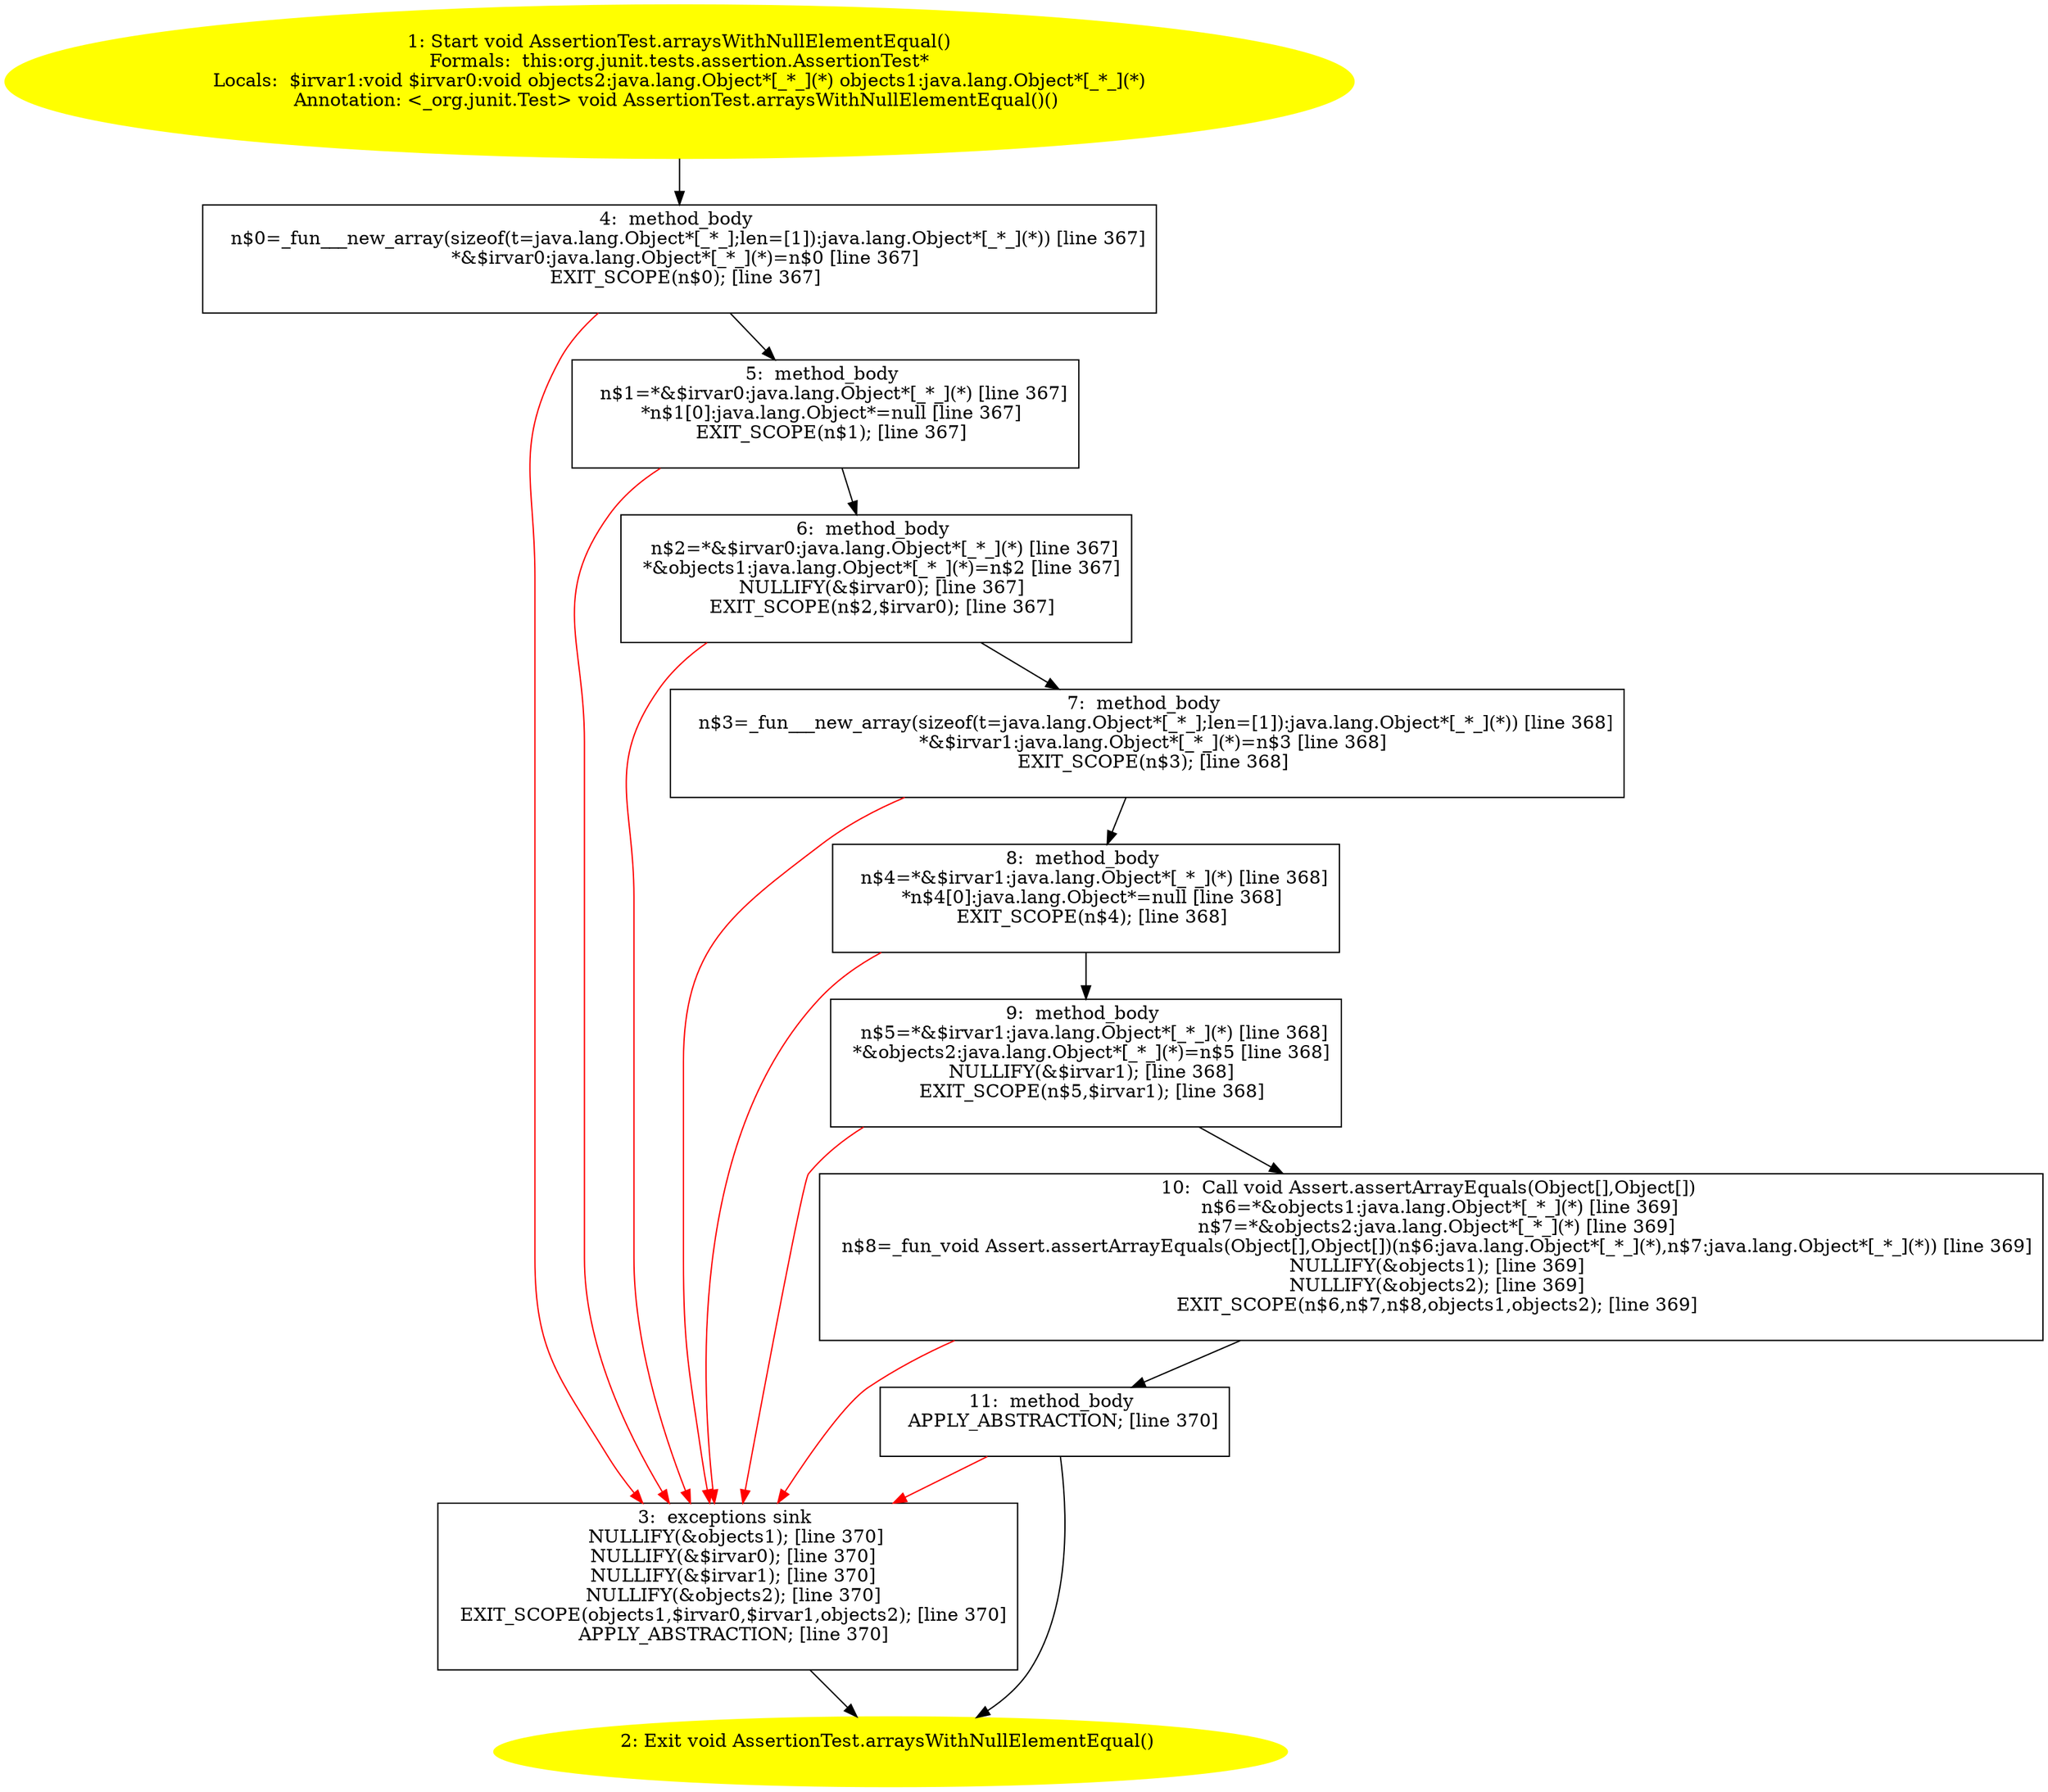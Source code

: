 /* @generated */
digraph cfg {
"org.junit.tests.assertion.AssertionTest.arraysWithNullElementEqual():void.e06f22479518a4f66a218cacb0dd617f_1" [label="1: Start void AssertionTest.arraysWithNullElementEqual()\nFormals:  this:org.junit.tests.assertion.AssertionTest*\nLocals:  $irvar1:void $irvar0:void objects2:java.lang.Object*[_*_](*) objects1:java.lang.Object*[_*_](*)\nAnnotation: <_org.junit.Test> void AssertionTest.arraysWithNullElementEqual()() \n  " color=yellow style=filled]
	

	 "org.junit.tests.assertion.AssertionTest.arraysWithNullElementEqual():void.e06f22479518a4f66a218cacb0dd617f_1" -> "org.junit.tests.assertion.AssertionTest.arraysWithNullElementEqual():void.e06f22479518a4f66a218cacb0dd617f_4" ;
"org.junit.tests.assertion.AssertionTest.arraysWithNullElementEqual():void.e06f22479518a4f66a218cacb0dd617f_2" [label="2: Exit void AssertionTest.arraysWithNullElementEqual() \n  " color=yellow style=filled]
	

"org.junit.tests.assertion.AssertionTest.arraysWithNullElementEqual():void.e06f22479518a4f66a218cacb0dd617f_3" [label="3:  exceptions sink \n   NULLIFY(&objects1); [line 370]\n  NULLIFY(&$irvar0); [line 370]\n  NULLIFY(&$irvar1); [line 370]\n  NULLIFY(&objects2); [line 370]\n  EXIT_SCOPE(objects1,$irvar0,$irvar1,objects2); [line 370]\n  APPLY_ABSTRACTION; [line 370]\n " shape="box"]
	

	 "org.junit.tests.assertion.AssertionTest.arraysWithNullElementEqual():void.e06f22479518a4f66a218cacb0dd617f_3" -> "org.junit.tests.assertion.AssertionTest.arraysWithNullElementEqual():void.e06f22479518a4f66a218cacb0dd617f_2" ;
"org.junit.tests.assertion.AssertionTest.arraysWithNullElementEqual():void.e06f22479518a4f66a218cacb0dd617f_4" [label="4:  method_body \n   n$0=_fun___new_array(sizeof(t=java.lang.Object*[_*_];len=[1]):java.lang.Object*[_*_](*)) [line 367]\n  *&$irvar0:java.lang.Object*[_*_](*)=n$0 [line 367]\n  EXIT_SCOPE(n$0); [line 367]\n " shape="box"]
	

	 "org.junit.tests.assertion.AssertionTest.arraysWithNullElementEqual():void.e06f22479518a4f66a218cacb0dd617f_4" -> "org.junit.tests.assertion.AssertionTest.arraysWithNullElementEqual():void.e06f22479518a4f66a218cacb0dd617f_5" ;
	 "org.junit.tests.assertion.AssertionTest.arraysWithNullElementEqual():void.e06f22479518a4f66a218cacb0dd617f_4" -> "org.junit.tests.assertion.AssertionTest.arraysWithNullElementEqual():void.e06f22479518a4f66a218cacb0dd617f_3" [color="red" ];
"org.junit.tests.assertion.AssertionTest.arraysWithNullElementEqual():void.e06f22479518a4f66a218cacb0dd617f_5" [label="5:  method_body \n   n$1=*&$irvar0:java.lang.Object*[_*_](*) [line 367]\n  *n$1[0]:java.lang.Object*=null [line 367]\n  EXIT_SCOPE(n$1); [line 367]\n " shape="box"]
	

	 "org.junit.tests.assertion.AssertionTest.arraysWithNullElementEqual():void.e06f22479518a4f66a218cacb0dd617f_5" -> "org.junit.tests.assertion.AssertionTest.arraysWithNullElementEqual():void.e06f22479518a4f66a218cacb0dd617f_6" ;
	 "org.junit.tests.assertion.AssertionTest.arraysWithNullElementEqual():void.e06f22479518a4f66a218cacb0dd617f_5" -> "org.junit.tests.assertion.AssertionTest.arraysWithNullElementEqual():void.e06f22479518a4f66a218cacb0dd617f_3" [color="red" ];
"org.junit.tests.assertion.AssertionTest.arraysWithNullElementEqual():void.e06f22479518a4f66a218cacb0dd617f_6" [label="6:  method_body \n   n$2=*&$irvar0:java.lang.Object*[_*_](*) [line 367]\n  *&objects1:java.lang.Object*[_*_](*)=n$2 [line 367]\n  NULLIFY(&$irvar0); [line 367]\n  EXIT_SCOPE(n$2,$irvar0); [line 367]\n " shape="box"]
	

	 "org.junit.tests.assertion.AssertionTest.arraysWithNullElementEqual():void.e06f22479518a4f66a218cacb0dd617f_6" -> "org.junit.tests.assertion.AssertionTest.arraysWithNullElementEqual():void.e06f22479518a4f66a218cacb0dd617f_7" ;
	 "org.junit.tests.assertion.AssertionTest.arraysWithNullElementEqual():void.e06f22479518a4f66a218cacb0dd617f_6" -> "org.junit.tests.assertion.AssertionTest.arraysWithNullElementEqual():void.e06f22479518a4f66a218cacb0dd617f_3" [color="red" ];
"org.junit.tests.assertion.AssertionTest.arraysWithNullElementEqual():void.e06f22479518a4f66a218cacb0dd617f_7" [label="7:  method_body \n   n$3=_fun___new_array(sizeof(t=java.lang.Object*[_*_];len=[1]):java.lang.Object*[_*_](*)) [line 368]\n  *&$irvar1:java.lang.Object*[_*_](*)=n$3 [line 368]\n  EXIT_SCOPE(n$3); [line 368]\n " shape="box"]
	

	 "org.junit.tests.assertion.AssertionTest.arraysWithNullElementEqual():void.e06f22479518a4f66a218cacb0dd617f_7" -> "org.junit.tests.assertion.AssertionTest.arraysWithNullElementEqual():void.e06f22479518a4f66a218cacb0dd617f_8" ;
	 "org.junit.tests.assertion.AssertionTest.arraysWithNullElementEqual():void.e06f22479518a4f66a218cacb0dd617f_7" -> "org.junit.tests.assertion.AssertionTest.arraysWithNullElementEqual():void.e06f22479518a4f66a218cacb0dd617f_3" [color="red" ];
"org.junit.tests.assertion.AssertionTest.arraysWithNullElementEqual():void.e06f22479518a4f66a218cacb0dd617f_8" [label="8:  method_body \n   n$4=*&$irvar1:java.lang.Object*[_*_](*) [line 368]\n  *n$4[0]:java.lang.Object*=null [line 368]\n  EXIT_SCOPE(n$4); [line 368]\n " shape="box"]
	

	 "org.junit.tests.assertion.AssertionTest.arraysWithNullElementEqual():void.e06f22479518a4f66a218cacb0dd617f_8" -> "org.junit.tests.assertion.AssertionTest.arraysWithNullElementEqual():void.e06f22479518a4f66a218cacb0dd617f_9" ;
	 "org.junit.tests.assertion.AssertionTest.arraysWithNullElementEqual():void.e06f22479518a4f66a218cacb0dd617f_8" -> "org.junit.tests.assertion.AssertionTest.arraysWithNullElementEqual():void.e06f22479518a4f66a218cacb0dd617f_3" [color="red" ];
"org.junit.tests.assertion.AssertionTest.arraysWithNullElementEqual():void.e06f22479518a4f66a218cacb0dd617f_9" [label="9:  method_body \n   n$5=*&$irvar1:java.lang.Object*[_*_](*) [line 368]\n  *&objects2:java.lang.Object*[_*_](*)=n$5 [line 368]\n  NULLIFY(&$irvar1); [line 368]\n  EXIT_SCOPE(n$5,$irvar1); [line 368]\n " shape="box"]
	

	 "org.junit.tests.assertion.AssertionTest.arraysWithNullElementEqual():void.e06f22479518a4f66a218cacb0dd617f_9" -> "org.junit.tests.assertion.AssertionTest.arraysWithNullElementEqual():void.e06f22479518a4f66a218cacb0dd617f_10" ;
	 "org.junit.tests.assertion.AssertionTest.arraysWithNullElementEqual():void.e06f22479518a4f66a218cacb0dd617f_9" -> "org.junit.tests.assertion.AssertionTest.arraysWithNullElementEqual():void.e06f22479518a4f66a218cacb0dd617f_3" [color="red" ];
"org.junit.tests.assertion.AssertionTest.arraysWithNullElementEqual():void.e06f22479518a4f66a218cacb0dd617f_10" [label="10:  Call void Assert.assertArrayEquals(Object[],Object[]) \n   n$6=*&objects1:java.lang.Object*[_*_](*) [line 369]\n  n$7=*&objects2:java.lang.Object*[_*_](*) [line 369]\n  n$8=_fun_void Assert.assertArrayEquals(Object[],Object[])(n$6:java.lang.Object*[_*_](*),n$7:java.lang.Object*[_*_](*)) [line 369]\n  NULLIFY(&objects1); [line 369]\n  NULLIFY(&objects2); [line 369]\n  EXIT_SCOPE(n$6,n$7,n$8,objects1,objects2); [line 369]\n " shape="box"]
	

	 "org.junit.tests.assertion.AssertionTest.arraysWithNullElementEqual():void.e06f22479518a4f66a218cacb0dd617f_10" -> "org.junit.tests.assertion.AssertionTest.arraysWithNullElementEqual():void.e06f22479518a4f66a218cacb0dd617f_11" ;
	 "org.junit.tests.assertion.AssertionTest.arraysWithNullElementEqual():void.e06f22479518a4f66a218cacb0dd617f_10" -> "org.junit.tests.assertion.AssertionTest.arraysWithNullElementEqual():void.e06f22479518a4f66a218cacb0dd617f_3" [color="red" ];
"org.junit.tests.assertion.AssertionTest.arraysWithNullElementEqual():void.e06f22479518a4f66a218cacb0dd617f_11" [label="11:  method_body \n   APPLY_ABSTRACTION; [line 370]\n " shape="box"]
	

	 "org.junit.tests.assertion.AssertionTest.arraysWithNullElementEqual():void.e06f22479518a4f66a218cacb0dd617f_11" -> "org.junit.tests.assertion.AssertionTest.arraysWithNullElementEqual():void.e06f22479518a4f66a218cacb0dd617f_2" ;
	 "org.junit.tests.assertion.AssertionTest.arraysWithNullElementEqual():void.e06f22479518a4f66a218cacb0dd617f_11" -> "org.junit.tests.assertion.AssertionTest.arraysWithNullElementEqual():void.e06f22479518a4f66a218cacb0dd617f_3" [color="red" ];
}
